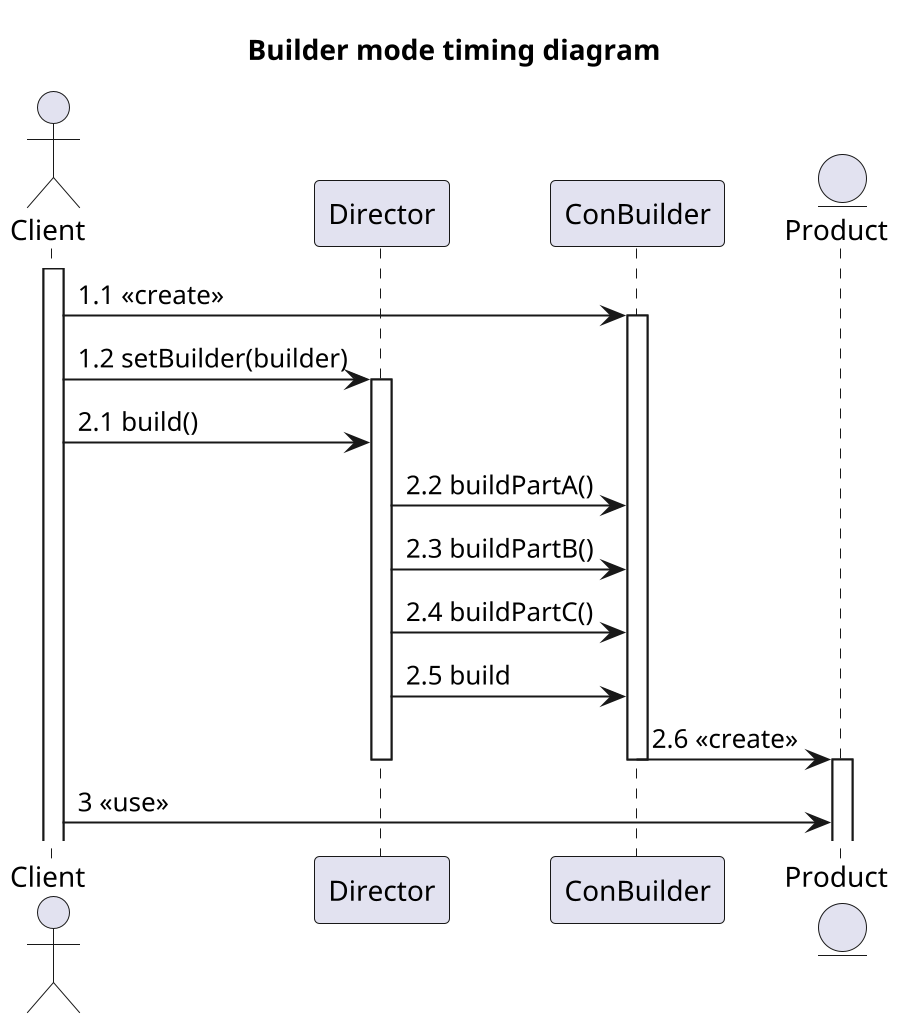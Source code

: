 @startuml
scale 1024 height
title Builder mode timing diagram

actor Client
participant Director
participant ConBuilder
entity Product

activate Client
Client -> ConBuilder: 1.1 <<create>>
activate ConBuilder
Client -> Director: 1.2 setBuilder(builder)
activate Director
Client -> Director: 2.1 build()
Director -> ConBuilder: 2.2 buildPartA()
Director -> ConBuilder: 2.3 buildPartB()
Director -> ConBuilder: 2.4 buildPartC()
Director -> ConBuilder: 2.5 build
ConBuilder -> Product: 2.6 <<create>>
deactivate Director
deactivate ConBuilder
activate Product
Client -> Product: 3 <<use>>

@enduml